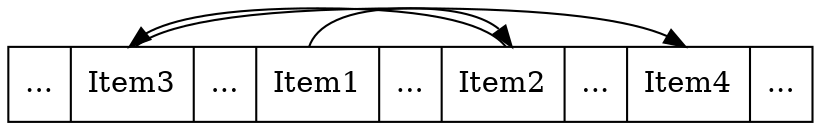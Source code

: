 digraph List {
    node [shape = record];
    List [label = "
    <f0>...|<f1>Item3|<f2>...|
    <f3>Item1|<f4>...|<f5>Item2|
    <f6>...|<f7>Item4|<f8>..."];
    List:f3 -> List:f5;
    List:f5 -> List:f1;
    List:f1 -> List:f7;
}